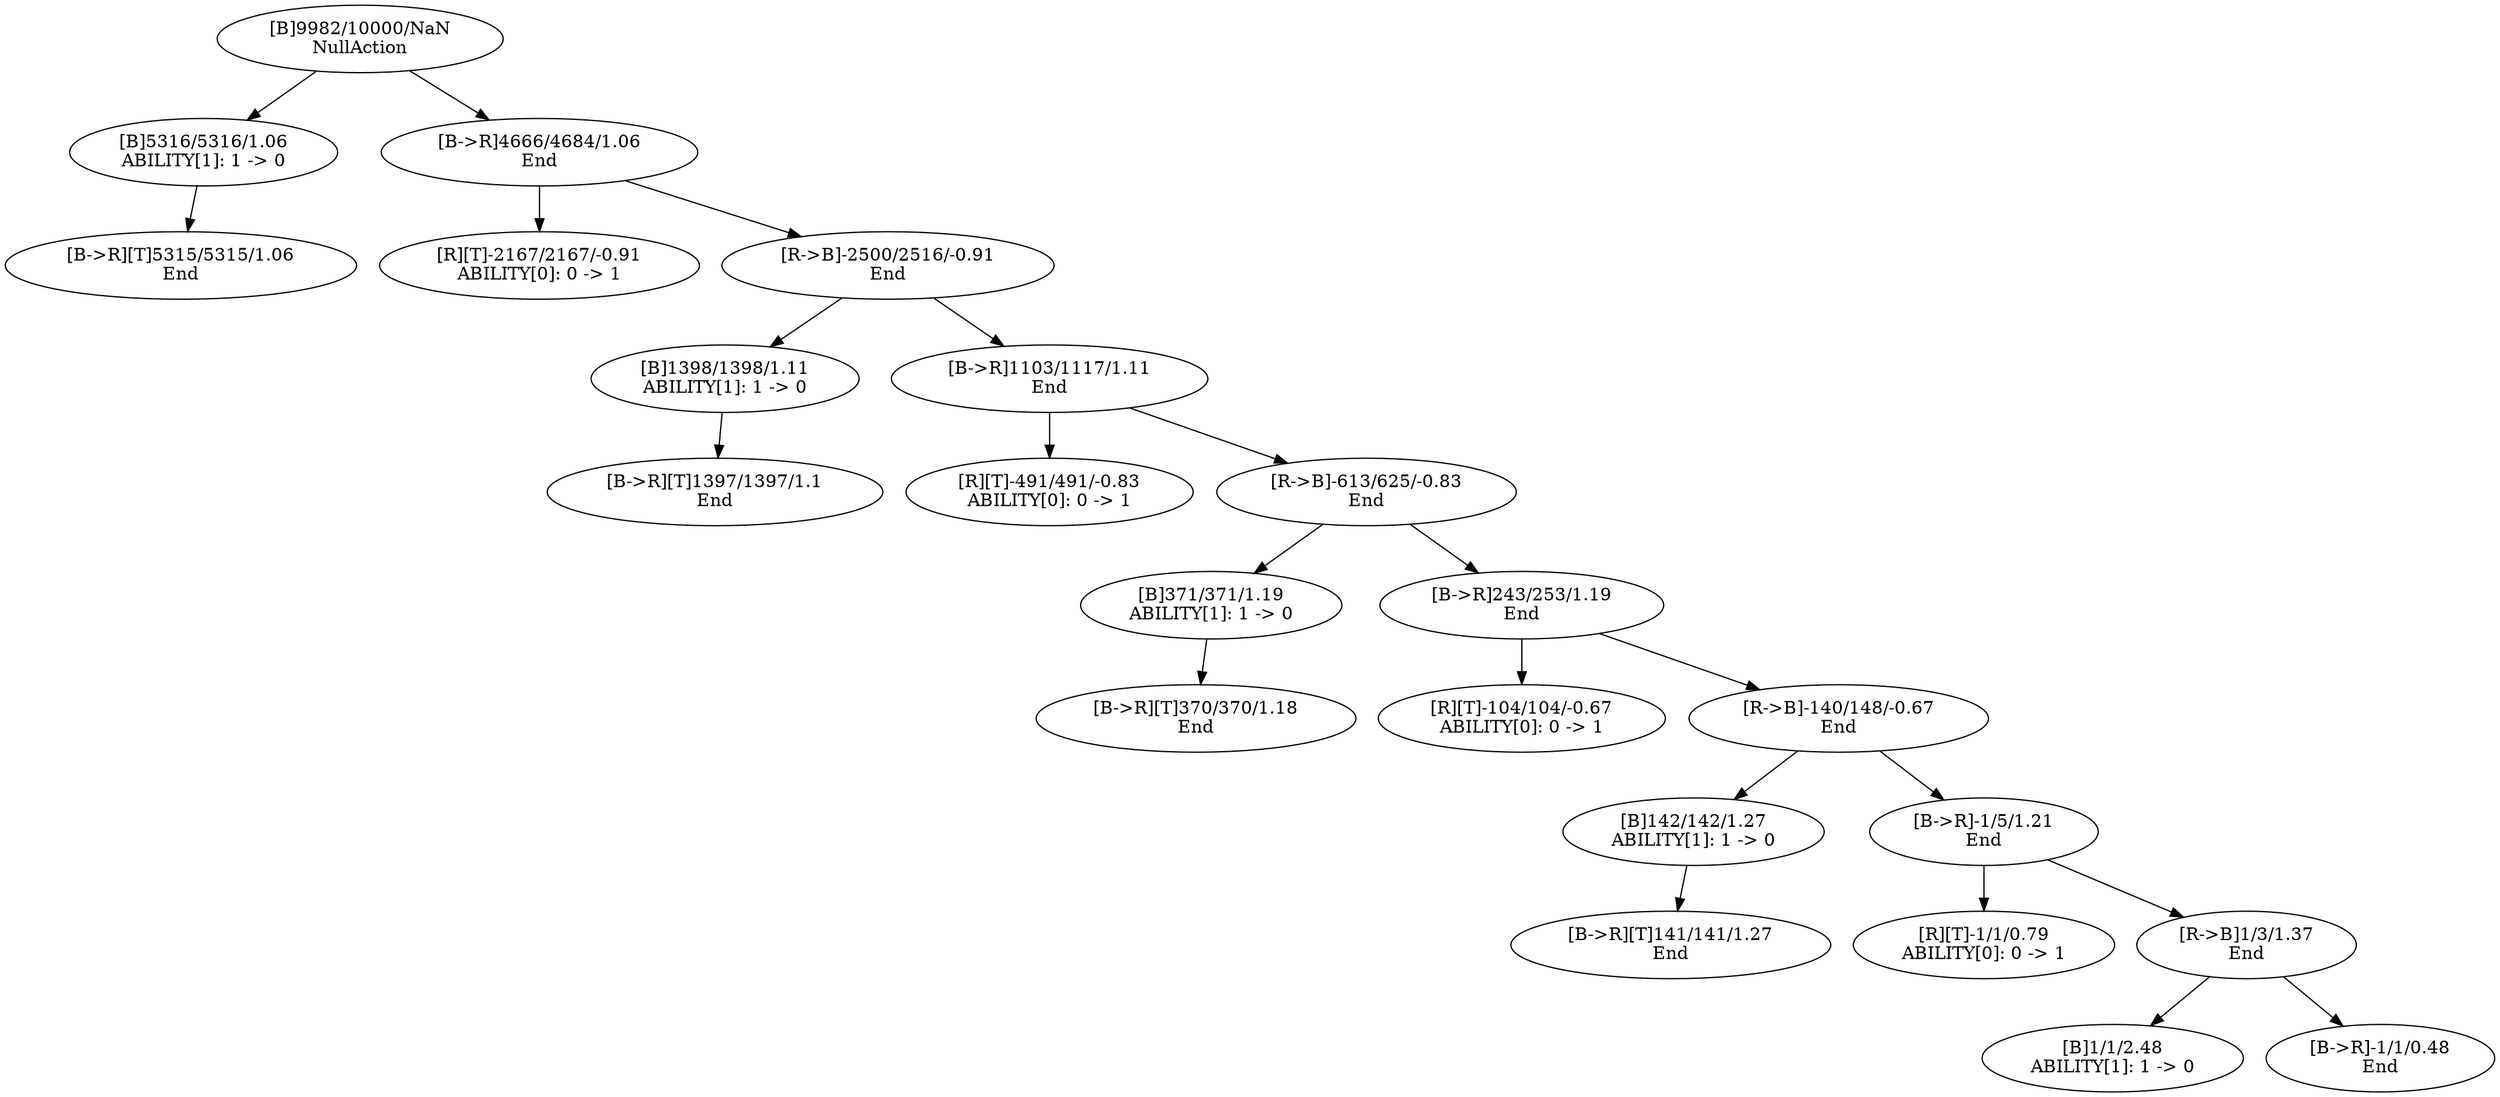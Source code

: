 digraph G {
"[B]9982/10000/NaN\nNullAction" -> "[B]5316/5316/1.06\nABILITY[1]: 1 -> 0"
"[B]9982/10000/NaN\nNullAction" -> "[B->R]4666/4684/1.06\nEnd"
"[B]5316/5316/1.06\nABILITY[1]: 1 -> 0" -> "[B->R][T]5315/5315/1.06\nEnd"
"[B->R]4666/4684/1.06\nEnd" -> "[R][T]-2167/2167/-0.91\nABILITY[0]: 0 -> 1"
"[B->R]4666/4684/1.06\nEnd" -> "[R->B]-2500/2516/-0.91\nEnd"
"[R->B]-2500/2516/-0.91\nEnd" -> "[B]1398/1398/1.11\nABILITY[1]: 1 -> 0"
"[R->B]-2500/2516/-0.91\nEnd" -> "[B->R]1103/1117/1.11\nEnd"
"[B]1398/1398/1.11\nABILITY[1]: 1 -> 0" -> "[B->R][T]1397/1397/1.1\nEnd"
"[B->R]1103/1117/1.11\nEnd" -> "[R][T]-491/491/-0.83\nABILITY[0]: 0 -> 1"
"[B->R]1103/1117/1.11\nEnd" -> "[R->B]-613/625/-0.83\nEnd"
"[R->B]-613/625/-0.83\nEnd" -> "[B]371/371/1.19\nABILITY[1]: 1 -> 0"
"[R->B]-613/625/-0.83\nEnd" -> "[B->R]243/253/1.19\nEnd"
"[B]371/371/1.19\nABILITY[1]: 1 -> 0" -> "[B->R][T]370/370/1.18\nEnd"
"[B->R]243/253/1.19\nEnd" -> "[R][T]-104/104/-0.67\nABILITY[0]: 0 -> 1"
"[B->R]243/253/1.19\nEnd" -> "[R->B]-140/148/-0.67\nEnd"
"[R->B]-140/148/-0.67\nEnd" -> "[B]142/142/1.27\nABILITY[1]: 1 -> 0"
"[R->B]-140/148/-0.67\nEnd" -> "[B->R]-1/5/1.21\nEnd"
"[B]142/142/1.27\nABILITY[1]: 1 -> 0" -> "[B->R][T]141/141/1.27\nEnd"
"[B->R]-1/5/1.21\nEnd" -> "[R][T]-1/1/0.79\nABILITY[0]: 0 -> 1"
"[B->R]-1/5/1.21\nEnd" -> "[R->B]1/3/1.37\nEnd"
"[R->B]1/3/1.37\nEnd" -> "[B]1/1/2.48\nABILITY[1]: 1 -> 0"
"[R->B]1/3/1.37\nEnd" -> "[B->R]-1/1/0.48\nEnd"
}
